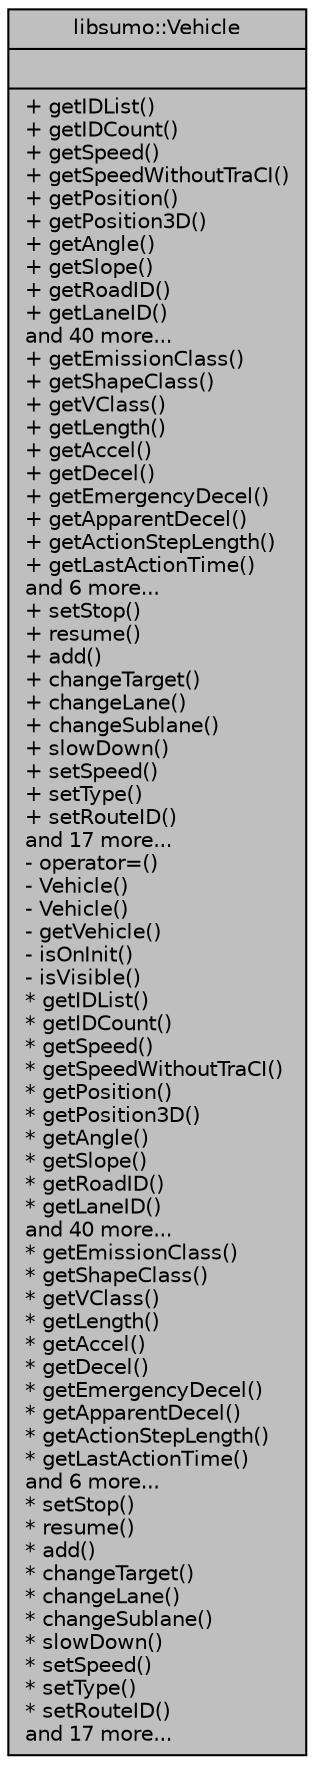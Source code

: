 digraph "libsumo::Vehicle"
{
  edge [fontname="Helvetica",fontsize="10",labelfontname="Helvetica",labelfontsize="10"];
  node [fontname="Helvetica",fontsize="10",shape=record];
  Node1 [label="{libsumo::Vehicle\n||+ getIDList()\l+ getIDCount()\l+ getSpeed()\l+ getSpeedWithoutTraCI()\l+ getPosition()\l+ getPosition3D()\l+ getAngle()\l+ getSlope()\l+ getRoadID()\l+ getLaneID()\land 40 more...\l+ getEmissionClass()\l+ getShapeClass()\l+ getVClass()\l+ getLength()\l+ getAccel()\l+ getDecel()\l+ getEmergencyDecel()\l+ getApparentDecel()\l+ getActionStepLength()\l+ getLastActionTime()\land 6 more...\l+ setStop()\l+ resume()\l+ add()\l+ changeTarget()\l+ changeLane()\l+ changeSublane()\l+ slowDown()\l+ setSpeed()\l+ setType()\l+ setRouteID()\land 17 more...\l- operator=()\l- Vehicle()\l- Vehicle()\l- getVehicle()\l- isOnInit()\l- isVisible()\l* getIDList()\l* getIDCount()\l* getSpeed()\l* getSpeedWithoutTraCI()\l* getPosition()\l* getPosition3D()\l* getAngle()\l* getSlope()\l* getRoadID()\l* getLaneID()\land 40 more...\l* getEmissionClass()\l* getShapeClass()\l* getVClass()\l* getLength()\l* getAccel()\l* getDecel()\l* getEmergencyDecel()\l* getApparentDecel()\l* getActionStepLength()\l* getLastActionTime()\land 6 more...\l* setStop()\l* resume()\l* add()\l* changeTarget()\l* changeLane()\l* changeSublane()\l* slowDown()\l* setSpeed()\l* setType()\l* setRouteID()\land 17 more...\l}",height=0.2,width=0.4,color="black", fillcolor="grey75", style="filled", fontcolor="black"];
}
